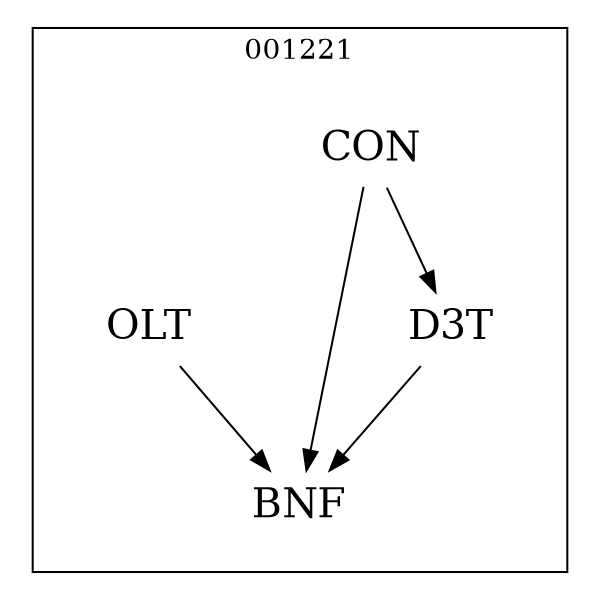 strict digraph DAGS {
	size = "4,4!" ; ratio ="fill"; subgraph cluster_0{
			labeldoc = "t";
			label = "001221";node	[label= CON, shape = plaintext, fontsize=20] CON;node	[label= BNF, shape = plaintext, fontsize=20] BNF;node	[label= D3T, shape = plaintext, fontsize=20] D3T;node	[label= OLT, shape = plaintext, fontsize=20] OLT;
CON->BNF;
CON->D3T;
D3T->BNF;
OLT->BNF;
	}}